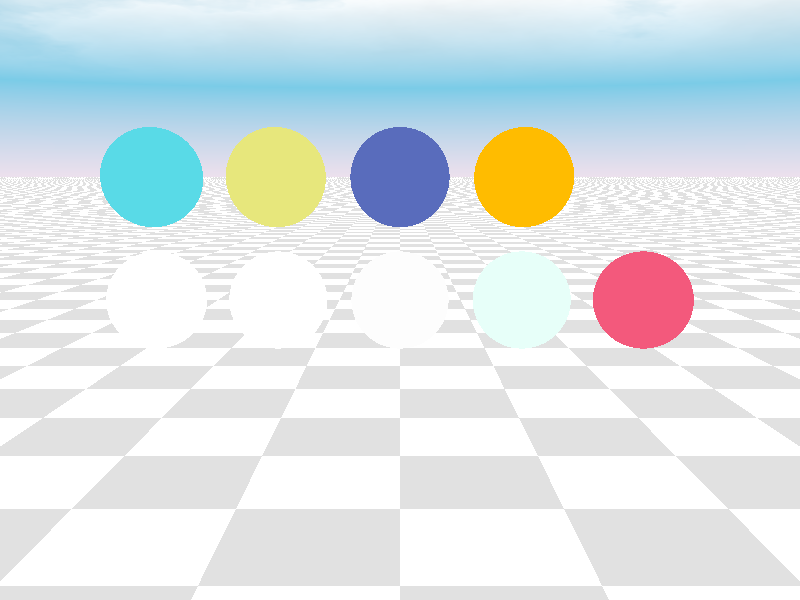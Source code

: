 // 3_material2.pov

#include "colors.inc"
#include "shapes.inc"
#include "skies.inc"
#include "textures.inc"
#include "woods.inc"
#include "stones.inc"                                        
#include "glass.inc"
#include "metals.inc"

        
camera{ 
  location <0.0, 1.0, -7.0> 
  look_at  <0.0, 0.0, 0.0>
  angle 50.0
  right x * image_width / image_height
}    

light_source { 
  <5.0,5.0,-5.0> 
  color rgb <1.0, 1.0, 1.0>
} 
sky_sphere {
  S_Cloud2
}   

plane { <0, 1, 0>, -1
    pigment {
      checker color White, color Gray
    }
}

        
sphere {
  <-2, 0, 0>  0.4     
  material{M_Glass}
}  

sphere {
  <-1, 0, 0>  0.4     
  material{M_Glass2}
}

sphere {
  <0, 0, 0>  0.4     
  material{M_Glass3}
}     

sphere {
  <1, 0, 0>  0.4     
  material{M_Green_Glass}
}  

sphere {
  <2, 0, 0>  0.4     
  material{M_Ruby_Glass}
}                     

sphere {
  <-2, 1, 0>  0.4     
  material{M_Dark_Green_Glass}
}  

sphere {
  <-1, 1, 0>  0.4     
  material{M_Yellow_Glass}
}  

sphere {
  <0, 1, 0>  0.4     
  material{M_Vicks_Bottle_Glass}
}     

sphere {
  <1, 1, 0>  0.4     
  material{M_Orange_Glass}
}  

